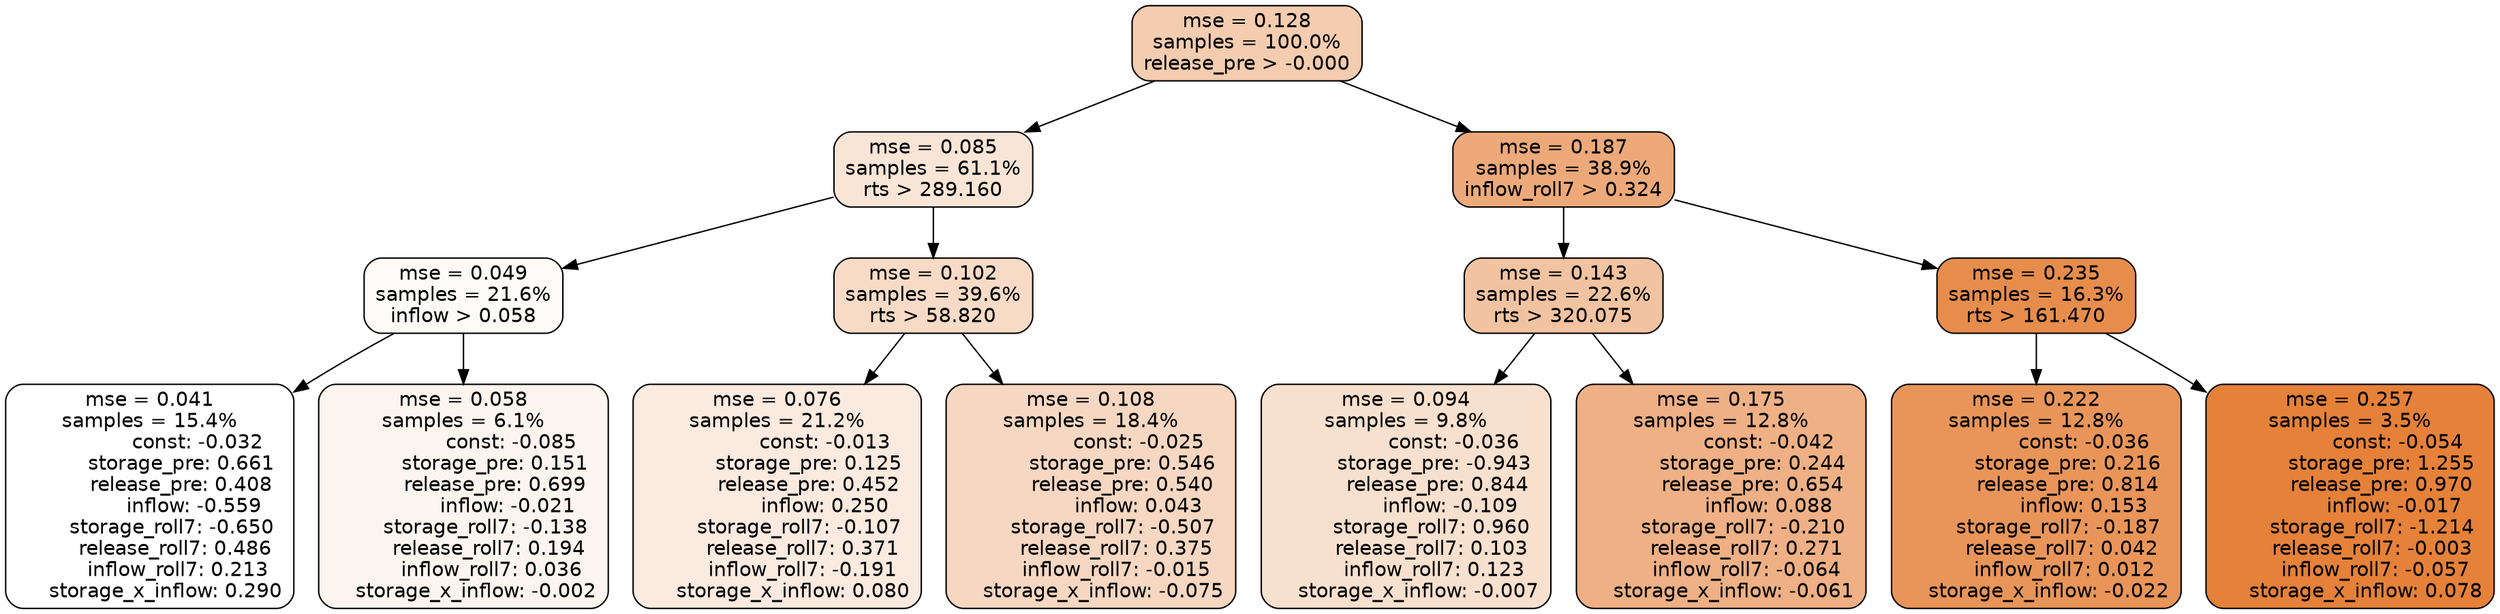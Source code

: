 digraph tree {
node [shape=rectangle, style="filled, rounded", color="black", fontname=helvetica] ;
edge [fontname=helvetica] ;
	"0" [label="mse = 0.128
samples = 100.0%
release_pre > -0.000", fillcolor="#f4ccaf"]
	"1" [label="mse = 0.085
samples = 61.1%
rts > 289.160", fillcolor="#f9e5d6"]
	"8" [label="mse = 0.187
samples = 38.9%
inflow_roll7 > 0.324", fillcolor="#eda979"]
	"5" [label="mse = 0.049
samples = 21.6%
inflow > 0.058", fillcolor="#fdfaf7"]
	"2" [label="mse = 0.102
samples = 39.6%
rts > 58.820", fillcolor="#f7dbc7"]
	"9" [label="mse = 0.143
samples = 22.6%
rts > 320.075", fillcolor="#f2c3a1"]
	"12" [label="mse = 0.235
samples = 16.3%
rts > 161.470", fillcolor="#e78d4c"]
	"6" [label="mse = 0.041
samples = 15.4%
               const: -0.032
          storage_pre: 0.661
          release_pre: 0.408
              inflow: -0.559
       storage_roll7: -0.650
        release_roll7: 0.486
         inflow_roll7: 0.213
     storage_x_inflow: 0.290", fillcolor="#ffffff"]
	"7" [label="mse = 0.058
samples = 6.1%
               const: -0.085
          storage_pre: 0.151
          release_pre: 0.699
              inflow: -0.021
       storage_roll7: -0.138
        release_roll7: 0.194
         inflow_roll7: 0.036
    storage_x_inflow: -0.002", fillcolor="#fcf5ef"]
	"3" [label="mse = 0.076
samples = 21.2%
               const: -0.013
          storage_pre: 0.125
          release_pre: 0.452
               inflow: 0.250
       storage_roll7: -0.107
        release_roll7: 0.371
        inflow_roll7: -0.191
     storage_x_inflow: 0.080", fillcolor="#faeadf"]
	"4" [label="mse = 0.108
samples = 18.4%
               const: -0.025
          storage_pre: 0.546
          release_pre: 0.540
               inflow: 0.043
       storage_roll7: -0.507
        release_roll7: 0.375
        inflow_roll7: -0.015
    storage_x_inflow: -0.075", fillcolor="#f6d7c1"]
	"11" [label="mse = 0.094
samples = 9.8%
               const: -0.036
         storage_pre: -0.943
          release_pre: 0.844
              inflow: -0.109
        storage_roll7: 0.960
        release_roll7: 0.103
         inflow_roll7: 0.123
    storage_x_inflow: -0.007", fillcolor="#f8e0ce"]
	"10" [label="mse = 0.175
samples = 12.8%
               const: -0.042
          storage_pre: 0.244
          release_pre: 0.654
               inflow: 0.088
       storage_roll7: -0.210
        release_roll7: 0.271
        inflow_roll7: -0.064
    storage_x_inflow: -0.061", fillcolor="#eeb084"]
	"13" [label="mse = 0.222
samples = 12.8%
               const: -0.036
          storage_pre: 0.216
          release_pre: 0.814
               inflow: 0.153
       storage_roll7: -0.187
        release_roll7: 0.042
         inflow_roll7: 0.012
    storage_x_inflow: -0.022", fillcolor="#e99559"]
	"14" [label="mse = 0.257
samples = 3.5%
               const: -0.054
          storage_pre: 1.255
          release_pre: 0.970
              inflow: -0.017
       storage_roll7: -1.214
       release_roll7: -0.003
        inflow_roll7: -0.057
     storage_x_inflow: 0.078", fillcolor="#e58139"]

	"0" -> "1"
	"0" -> "8"
	"1" -> "2"
	"1" -> "5"
	"8" -> "9"
	"8" -> "12"
	"5" -> "6"
	"5" -> "7"
	"2" -> "3"
	"2" -> "4"
	"9" -> "10"
	"9" -> "11"
	"12" -> "13"
	"12" -> "14"
}